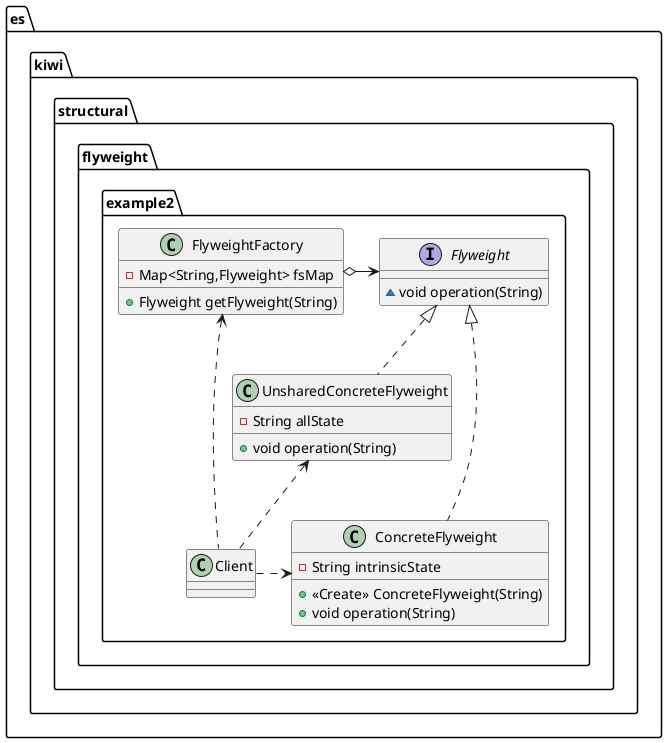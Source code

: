 @startuml
interface es.kiwi.structural.flyweight.example2.Flyweight {
~ void operation(String)
}
class es.kiwi.structural.flyweight.example2.ConcreteFlyweight {
- String intrinsicState
+ <<Create>> ConcreteFlyweight(String)
+ void operation(String)
}
class es.kiwi.structural.flyweight.example2.Client {
}
class es.kiwi.structural.flyweight.example2.UnsharedConcreteFlyweight {
- String allState
+ void operation(String)
}
class es.kiwi.structural.flyweight.example2.FlyweightFactory {
- Map<String,Flyweight> fsMap
+ Flyweight getFlyweight(String)
}


es.kiwi.structural.flyweight.example2.Flyweight <|.. es.kiwi.structural.flyweight.example2.ConcreteFlyweight
es.kiwi.structural.flyweight.example2.Flyweight <|.. es.kiwi.structural.flyweight.example2.UnsharedConcreteFlyweight
es.kiwi.structural.flyweight.example2.FlyweightFactory o-right-> es.kiwi.structural.flyweight.example2.Flyweight
es.kiwi.structural.flyweight.example2.Client .up.> es.kiwi.structural.flyweight.example2.FlyweightFactory
es.kiwi.structural.flyweight.example2.Client .right.> es.kiwi.structural.flyweight.example2.ConcreteFlyweight
es.kiwi.structural.flyweight.example2.Client .up.> es.kiwi.structural.flyweight.example2.UnsharedConcreteFlyweight
@enduml